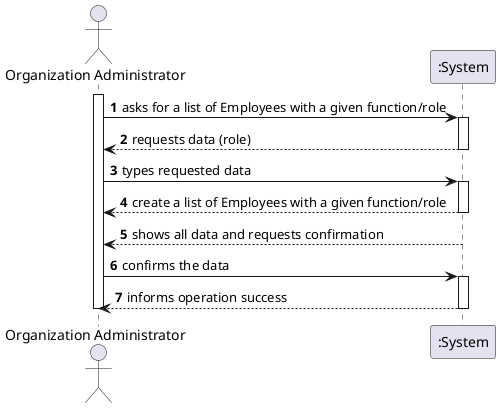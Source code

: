 @startuml
autonumber
actor "Organization Administrator" as ADM

activate ADM
ADM -> ":System" : asks for a list of Employees with a given function/role
activate ":System"
":System" --> ADM : requests data (role)
deactivate ":System"

ADM -> ":System" : types requested data
activate ":System"
":System" --> ADM : create a list of Employees with a given function/role
deactivate ":System"

":System" --> ADM : shows all data and requests confirmation
deactivate ":System"

ADM -> ":System" : confirms the data
activate ":System"
":System" --> ADM : informs operation success
deactivate ":System"

deactivate ADM

@enduml